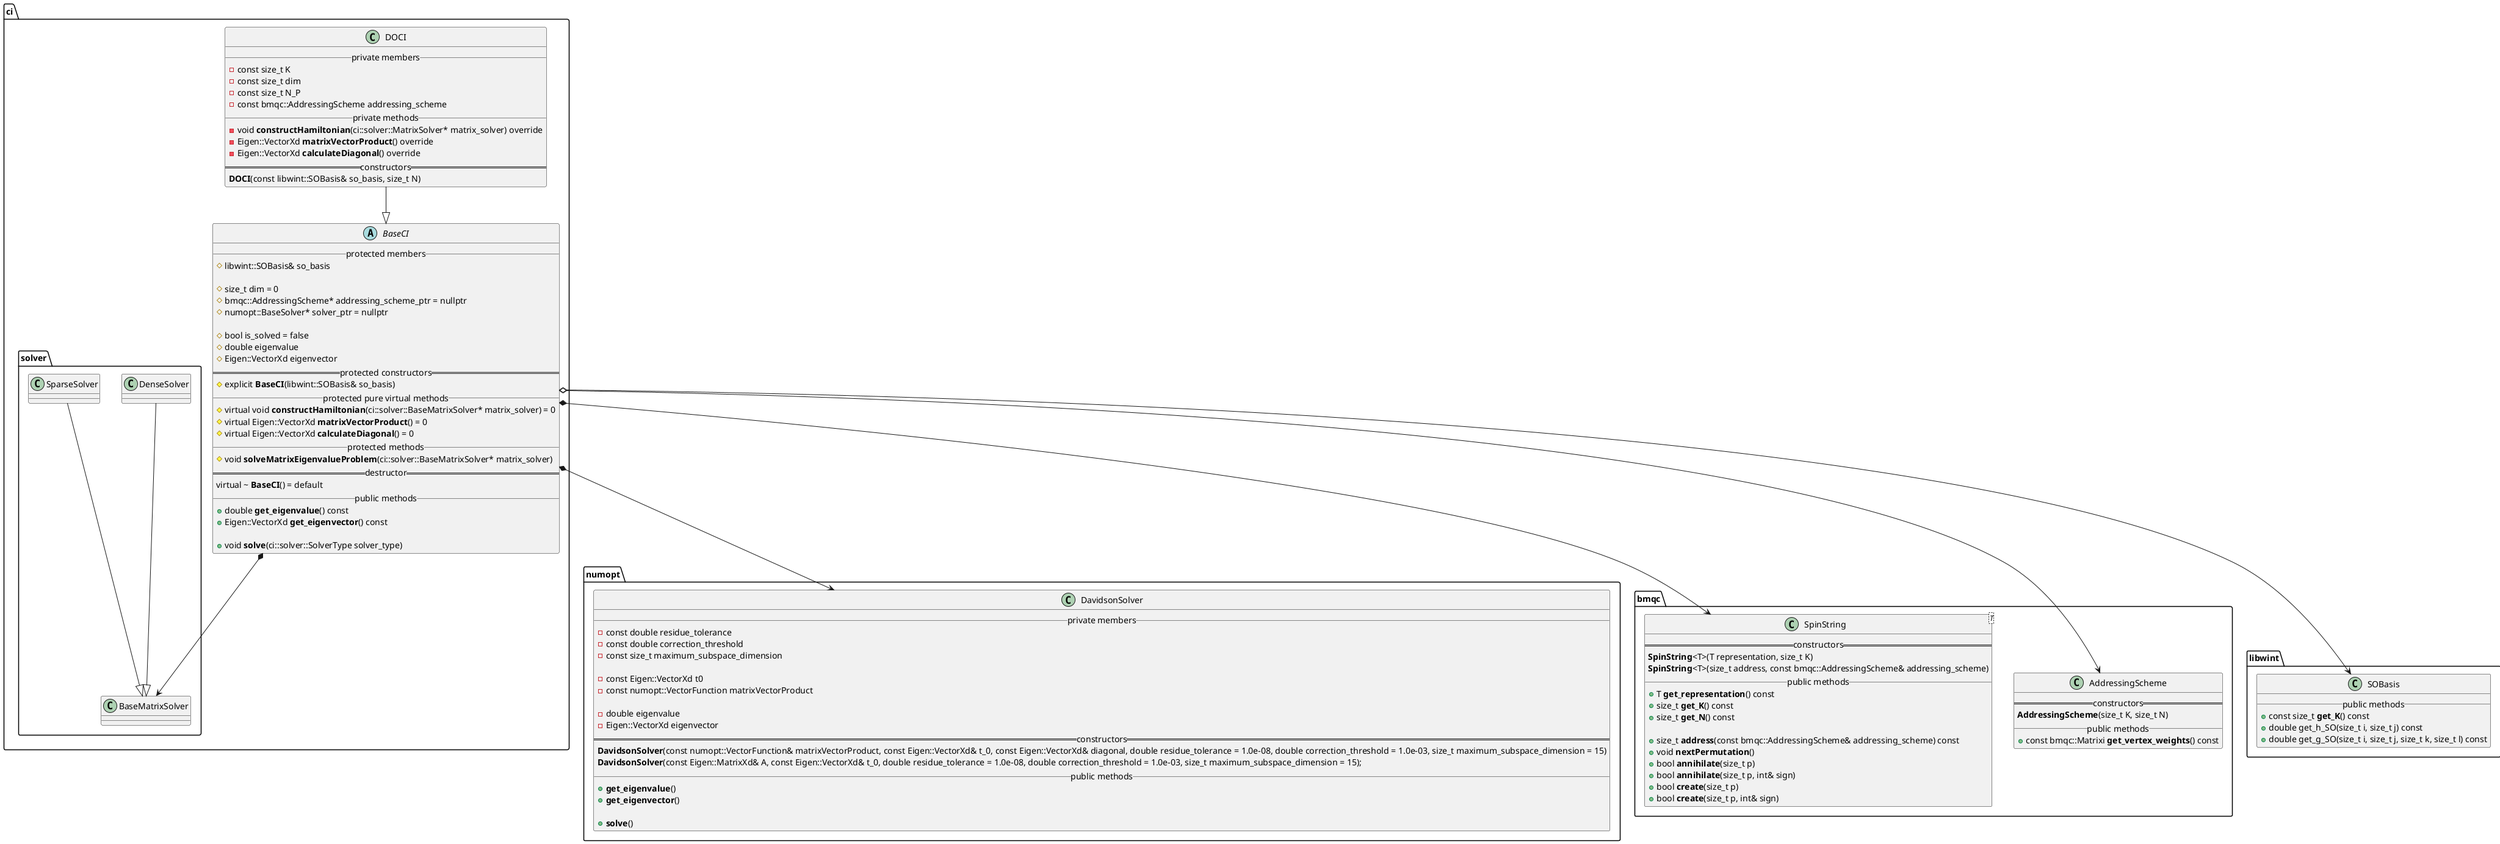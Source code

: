 @startuml


namespace numopt {


    class DavidsonSolver {
        __ private members __
            - const double residue_tolerance
            - const double correction_threshold
            - const size_t maximum_subspace_dimension

            - const Eigen::VectorXd t0
            - const numopt::VectorFunction matrixVectorProduct

            - double eigenvalue
            - Eigen::VectorXd eigenvector
        == constructors ==
            **DavidsonSolver**(const numopt::VectorFunction& matrixVectorProduct, const Eigen::VectorXd& t_0, const Eigen::VectorXd& diagonal, double residue_tolerance = 1.0e-08, double correction_threshold = 1.0e-03, size_t maximum_subspace_dimension = 15)
            **DavidsonSolver**(const Eigen::MatrixXd& A, const Eigen::VectorXd& t_0, double residue_tolerance = 1.0e-08, double correction_threshold = 1.0e-03, size_t maximum_subspace_dimension = 15);
        __ public methods __
            + **get_eigenvalue**()
            + **get_eigenvector**()

            + **solve**()
    }


}



namespace bmqc {

    class AddressingScheme {
        == constructors ==
            **AddressingScheme**(size_t K, size_t N)
        __ public methods __
            + const bmqc::Matrixi **get_vertex_weights**() const
    }

    class SpinString<T> {
        == constructors ==
            **SpinString**<T>(T representation, size_t K)
            **SpinString**<T>(size_t address, const bmqc::AddressingScheme& addressing_scheme)
        __ public methods __
            + T **get_representation**() const
            + size_t **get_K**() const
            + size_t **get_N**() const

            + size_t **address**(const bmqc::AddressingScheme& addressing_scheme) const
            + void **nextPermutation**()
            + bool **annihilate**(size_t p)
            + bool **annihilate**(size_t p, int& sign)
            + bool **create**(size_t p)
            + bool **create**(size_t p, int& sign)
    }


}



namespace libwint {

    class SOBasis {
        __ public methods __
            + const size_t **get_K**() const
            + double get_h_SO(size_t i, size_t j) const
            + double get_g_SO(size_t i, size_t j, size_t k, size_t l) const
    }


}



namespace ci {






    abstract class BaseCI {
        __ protected members __
            # libwint::SOBasis& so_basis

            # size_t dim = 0
            # bmqc::AddressingScheme* addressing_scheme_ptr = nullptr
            # numopt::BaseSolver* solver_ptr = nullptr

            # bool is_solved = false
            # double eigenvalue
            # Eigen::VectorXd eigenvector
        == protected constructors ==
            # explicit **BaseCI**(libwint::SOBasis& so_basis)
        __ protected pure virtual methods __
            # virtual void **constructHamiltonian**(ci::solver::BaseMatrixSolver* matrix_solver) = 0
            # virtual Eigen::VectorXd **matrixVectorProduct**() = 0
            # virtual Eigen::VectorXd **calculateDiagonal**() = 0
        __ protected methods __
            # void **solveMatrixEigenvalueProblem**(ci::solver::BaseMatrixSolver* matrix_solver)
        == destructor ==
            virtual ~ **BaseCI**() = default
        __ public methods __
            + double **get_eigenvalue**() const
            + Eigen::VectorXd **get_eigenvector**() const

            + void **solve**(ci::solver::SolverType solver_type)
    }


    class DOCI {
        __ private members __
            - const size_t K
            - const size_t dim
            - const size_t N_P
            - const bmqc::AddressingScheme addressing_scheme
        __ private methods __
            - void **constructHamiltonian**(ci::solver::MatrixSolver* matrix_solver) override
            - Eigen::VectorXd **matrixVectorProduct**() override
            - Eigen::VectorXd **calculateDiagonal**() override
        == constructors ==
            **DOCI**(const libwint::SOBasis& so_basis, size_t N)
    }


}




ci.solver.DenseSolver --|> ci.solver.BaseMatrixSolver


ci.solver.SparseSolver --|> ci.solver.BaseMatrixSolver



ci.BaseCI *--> ci.solver.BaseMatrixSolver
ci.BaseCI *--> numopt.DavidsonSolver
ci.BaseCI *--> bmqc.SpinString
ci.BaseCI o--> bmqc.AddressingScheme
ci.BaseCI o--> libwint.SOBasis




ci.DOCI --|> ci.BaseCI



@enduml

    class FCI {
        __ private members __
            - const size_t N_alpha
            - const size_t N_beta
            - const size_t K
        __ private methods __
            - void **constructHamiltonian**(ci::solver::MatrixSolver* matrix_solver) override
            - Eigen::VectorXd **matrixVectorProduct**() override
            - Eigen::VectorXd **calculateDiagonal**() override
        == constructors ==
                **FCI**(const libwint::SOBasis& so_basis, size_t N_alpha, size_t N_beta)
    }

    ci.FCI --|> ci.BaseCI

